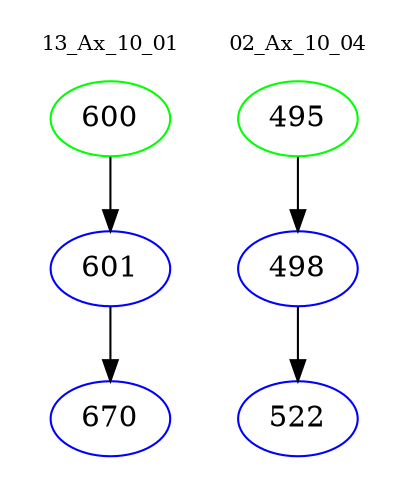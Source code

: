 digraph{
subgraph cluster_0 {
color = white
label = "13_Ax_10_01";
fontsize=10;
T0_600 [label="600", color="green"]
T0_600 -> T0_601 [color="black"]
T0_601 [label="601", color="blue"]
T0_601 -> T0_670 [color="black"]
T0_670 [label="670", color="blue"]
}
subgraph cluster_1 {
color = white
label = "02_Ax_10_04";
fontsize=10;
T1_495 [label="495", color="green"]
T1_495 -> T1_498 [color="black"]
T1_498 [label="498", color="blue"]
T1_498 -> T1_522 [color="black"]
T1_522 [label="522", color="blue"]
}
}
